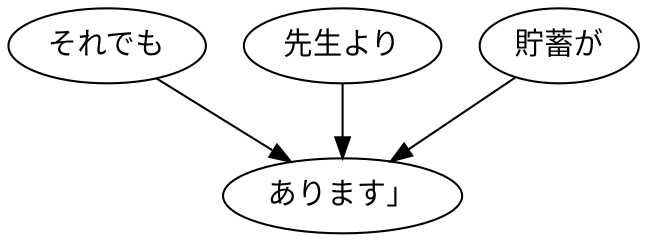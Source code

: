 digraph graph3117 {
	node0 [label="それでも"];
	node1 [label="先生より"];
	node2 [label="貯蓄が"];
	node3 [label="あります」"];
	node0 -> node3;
	node1 -> node3;
	node2 -> node3;
}
